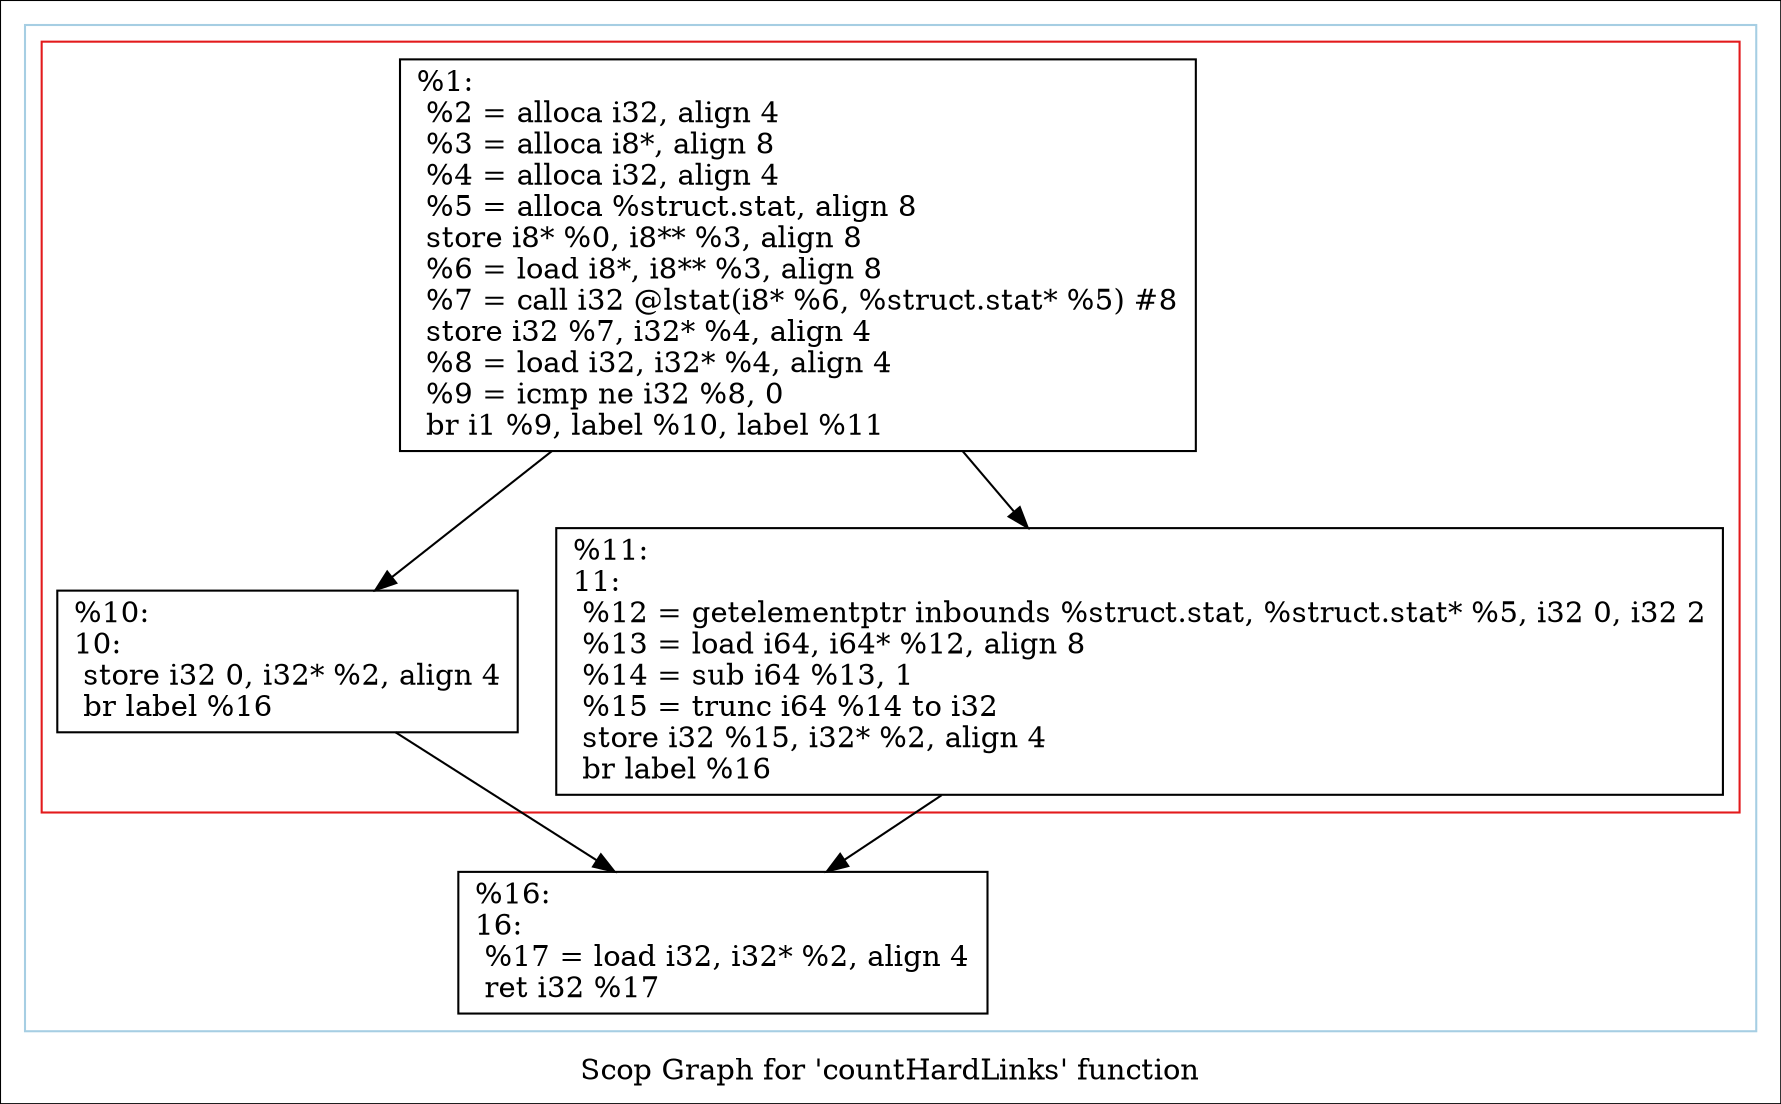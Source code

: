 digraph "Scop Graph for 'countHardLinks' function" {
	label="Scop Graph for 'countHardLinks' function";

	Node0x284d6d0 [shape=record,label="{%1:\l  %2 = alloca i32, align 4\l  %3 = alloca i8*, align 8\l  %4 = alloca i32, align 4\l  %5 = alloca %struct.stat, align 8\l  store i8* %0, i8** %3, align 8\l  %6 = load i8*, i8** %3, align 8\l  %7 = call i32 @lstat(i8* %6, %struct.stat* %5) #8\l  store i32 %7, i32* %4, align 4\l  %8 = load i32, i32* %4, align 4\l  %9 = icmp ne i32 %8, 0\l  br i1 %9, label %10, label %11\l}"];
	Node0x284d6d0 -> Node0x28b1720;
	Node0x284d6d0 -> Node0x2814e90;
	Node0x28b1720 [shape=record,label="{%10:\l10:                                               \l  store i32 0, i32* %2, align 4\l  br label %16\l}"];
	Node0x28b1720 -> Node0x2861290;
	Node0x2861290 [shape=record,label="{%16:\l16:                                               \l  %17 = load i32, i32* %2, align 4\l  ret i32 %17\l}"];
	Node0x2814e90 [shape=record,label="{%11:\l11:                                               \l  %12 = getelementptr inbounds %struct.stat, %struct.stat* %5, i32 0, i32 2\l  %13 = load i64, i64* %12, align 8\l  %14 = sub i64 %13, 1\l  %15 = trunc i64 %14 to i32\l  store i32 %15, i32* %2, align 4\l  br label %16\l}"];
	Node0x2814e90 -> Node0x2861290;
	colorscheme = "paired12"
        subgraph cluster_0x2941dd0 {
          label = "";
          style = solid;
          color = 1
          subgraph cluster_0x29723f0 {
            label = "";
            style = solid;
            color = 6
            Node0x284d6d0;
            Node0x28b1720;
            Node0x2814e90;
          }
          Node0x2861290;
        }
}
